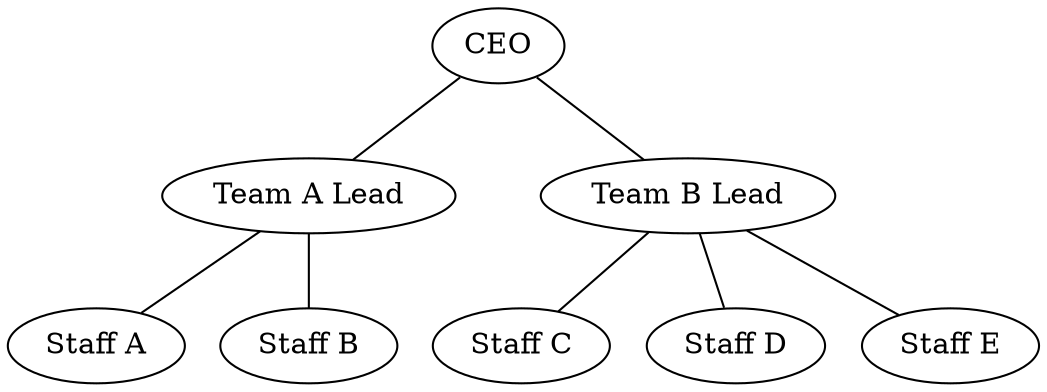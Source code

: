 graph plain_organogram_1 {
	A [label=CEO]
	B [label="Team A Lead"]
	C [label="Team B Lead"]
	D [label="Staff A"]
	E [label="Staff B"]
	F [label="Staff C"]
	G [label="Staff D"]
	H [label="Staff E"]
	A -- B
	A -- C
	B -- D
	B -- E
	C -- F
	C -- G
	C -- H
}

